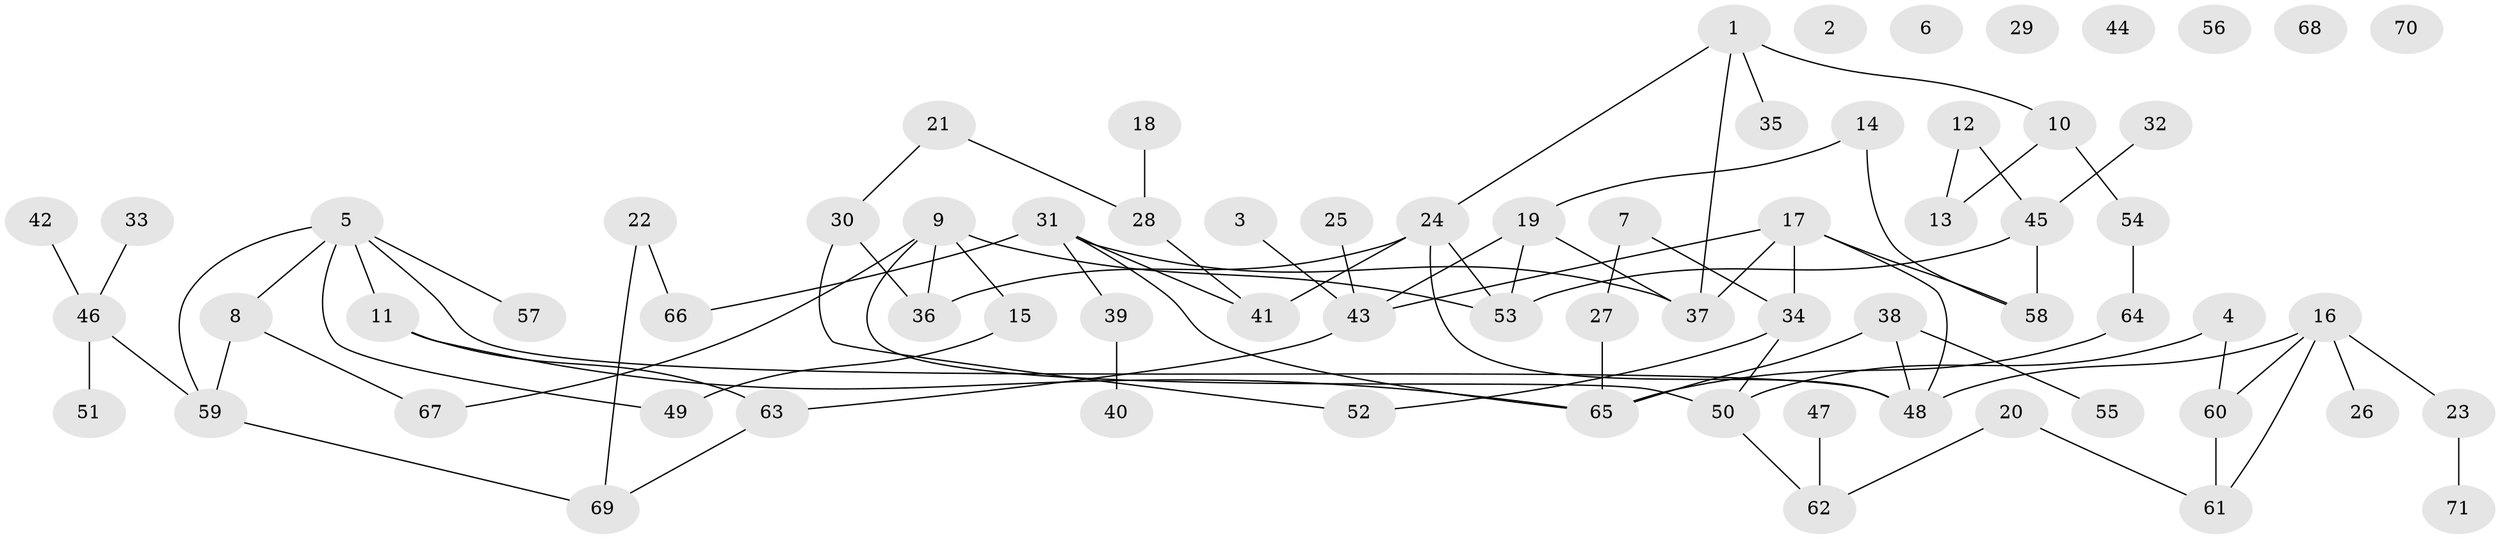 // Generated by graph-tools (version 1.1) at 2025/25/03/09/25 03:25:17]
// undirected, 71 vertices, 87 edges
graph export_dot {
graph [start="1"]
  node [color=gray90,style=filled];
  1;
  2;
  3;
  4;
  5;
  6;
  7;
  8;
  9;
  10;
  11;
  12;
  13;
  14;
  15;
  16;
  17;
  18;
  19;
  20;
  21;
  22;
  23;
  24;
  25;
  26;
  27;
  28;
  29;
  30;
  31;
  32;
  33;
  34;
  35;
  36;
  37;
  38;
  39;
  40;
  41;
  42;
  43;
  44;
  45;
  46;
  47;
  48;
  49;
  50;
  51;
  52;
  53;
  54;
  55;
  56;
  57;
  58;
  59;
  60;
  61;
  62;
  63;
  64;
  65;
  66;
  67;
  68;
  69;
  70;
  71;
  1 -- 10;
  1 -- 24;
  1 -- 35;
  1 -- 37;
  3 -- 43;
  4 -- 50;
  4 -- 60;
  5 -- 8;
  5 -- 11;
  5 -- 48;
  5 -- 49;
  5 -- 57;
  5 -- 59;
  7 -- 27;
  7 -- 34;
  8 -- 59;
  8 -- 67;
  9 -- 15;
  9 -- 36;
  9 -- 50;
  9 -- 53;
  9 -- 67;
  10 -- 13;
  10 -- 54;
  11 -- 63;
  11 -- 65;
  12 -- 13;
  12 -- 45;
  14 -- 19;
  14 -- 58;
  15 -- 49;
  16 -- 23;
  16 -- 26;
  16 -- 48;
  16 -- 60;
  16 -- 61;
  17 -- 34;
  17 -- 37;
  17 -- 43;
  17 -- 48;
  17 -- 58;
  18 -- 28;
  19 -- 37;
  19 -- 43;
  19 -- 53;
  20 -- 61;
  20 -- 62;
  21 -- 28;
  21 -- 30;
  22 -- 66;
  22 -- 69;
  23 -- 71;
  24 -- 36;
  24 -- 41;
  24 -- 48;
  24 -- 53;
  25 -- 43;
  27 -- 65;
  28 -- 41;
  30 -- 36;
  30 -- 52;
  31 -- 37;
  31 -- 39;
  31 -- 41;
  31 -- 65;
  31 -- 66;
  32 -- 45;
  33 -- 46;
  34 -- 50;
  34 -- 52;
  38 -- 48;
  38 -- 55;
  38 -- 65;
  39 -- 40;
  42 -- 46;
  43 -- 63;
  45 -- 53;
  45 -- 58;
  46 -- 51;
  46 -- 59;
  47 -- 62;
  50 -- 62;
  54 -- 64;
  59 -- 69;
  60 -- 61;
  63 -- 69;
  64 -- 65;
}
